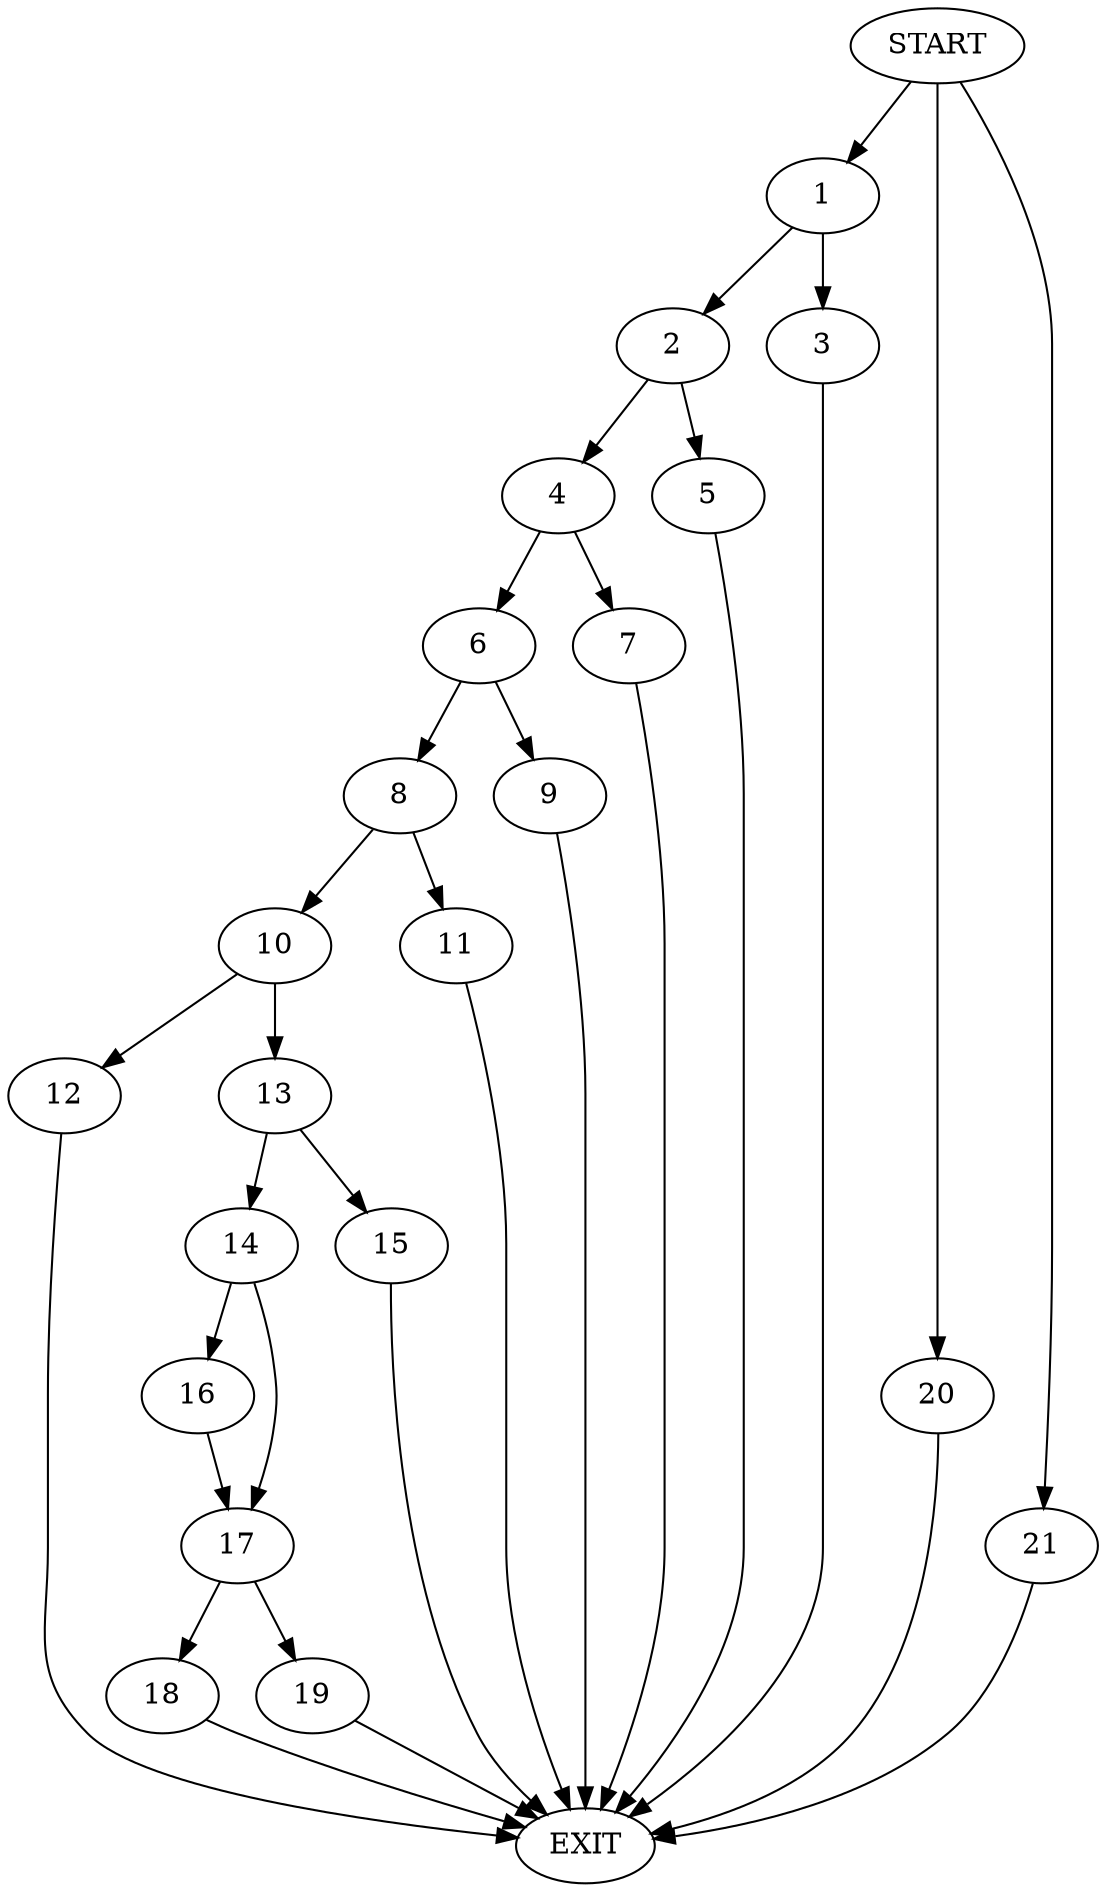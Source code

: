 digraph {
0 [label="START"]
22 [label="EXIT"]
0 -> 1
1 -> 2
1 -> 3
2 -> 4
2 -> 5
3 -> 22
4 -> 6
4 -> 7
5 -> 22
6 -> 8
6 -> 9
7 -> 22
9 -> 22
8 -> 10
8 -> 11
10 -> 12
10 -> 13
11 -> 22
13 -> 14
13 -> 15
12 -> 22
15 -> 22
14 -> 16
14 -> 17
16 -> 17
17 -> 18
17 -> 19
18 -> 22
19 -> 22
0 -> 20
20 -> 22
0 -> 21
21 -> 22
}
